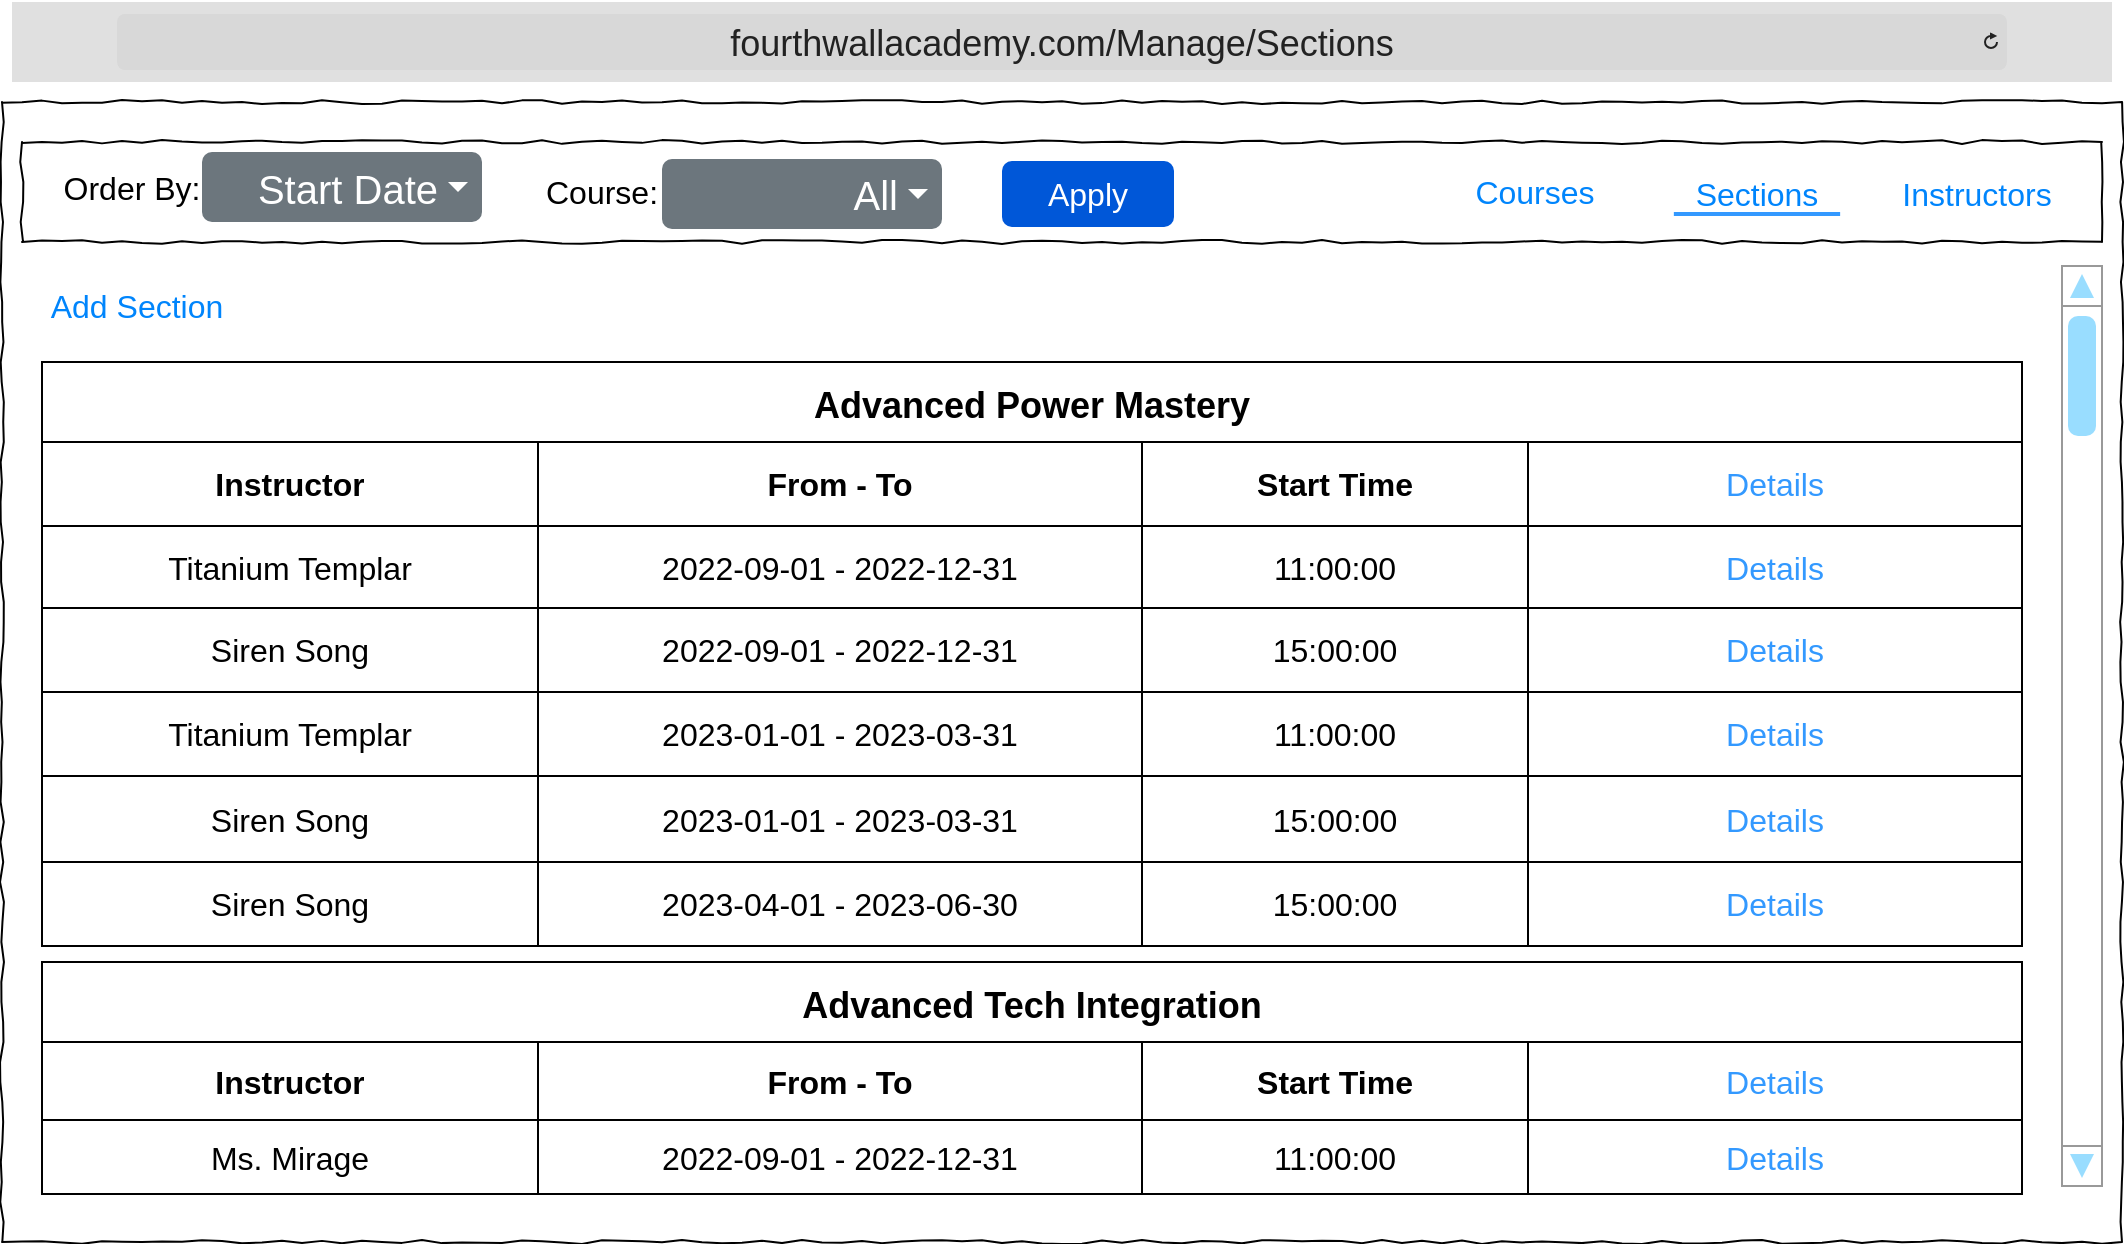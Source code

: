 <mxfile version="26.0.1">
  <diagram name="Page-1" id="03018318-947c-dd8e-b7a3-06fadd420f32">
    <mxGraphModel dx="3354" dy="1258" grid="1" gridSize="10" guides="1" tooltips="1" connect="1" arrows="1" fold="1" page="1" pageScale="1" pageWidth="1100" pageHeight="850" background="none" math="0" shadow="0">
      <root>
        <mxCell id="0" />
        <mxCell id="1" parent="0" />
        <mxCell id="677b7b8949515195-1" value="" style="whiteSpace=wrap;html=1;rounded=0;shadow=0;labelBackgroundColor=none;strokeColor=#000000;strokeWidth=1;fillColor=none;fontFamily=Verdana;fontSize=12;fontColor=#000000;align=center;comic=1;" parent="1" vertex="1">
          <mxGeometry x="20" y="60" width="1060" height="570" as="geometry" />
        </mxCell>
        <mxCell id="677b7b8949515195-10" value="" style="whiteSpace=wrap;html=1;rounded=0;shadow=0;labelBackgroundColor=none;strokeWidth=1;fillColor=none;fontFamily=Verdana;fontSize=12;align=center;comic=1;" parent="1" vertex="1">
          <mxGeometry x="30" y="80" width="1040" height="50" as="geometry" />
        </mxCell>
        <mxCell id="HjhiuZLruFTGGM_Ddv_2-103" value="" style="verticalLabelPosition=bottom;shadow=0;dashed=0;align=center;html=1;verticalAlign=top;strokeWidth=1;shape=mxgraph.mockup.navigation.scrollBar;strokeColor=#999999;barPos=98.611;fillColor2=#99ddff;strokeColor2=none;direction=north;" parent="1" vertex="1">
          <mxGeometry x="1050" y="142" width="20" height="460" as="geometry" />
        </mxCell>
        <mxCell id="HjhiuZLruFTGGM_Ddv_2-104" value="&lt;font style=&quot;font-size: 16px;&quot;&gt;Order By:&lt;/font&gt;" style="text;html=1;align=center;verticalAlign=middle;whiteSpace=wrap;rounded=0;" parent="1" vertex="1">
          <mxGeometry x="40" y="87.5" width="90" height="30" as="geometry" />
        </mxCell>
        <mxCell id="HjhiuZLruFTGGM_Ddv_2-106" value="&lt;font style=&quot;font-size: 20px;&quot;&gt;Start Date&lt;/font&gt;" style="html=1;shadow=0;dashed=0;shape=mxgraph.bootstrap.rrect;rSize=5;strokeColor=none;strokeWidth=1;fillColor=#6C767D;fontColor=#ffffff;whiteSpace=wrap;align=right;verticalAlign=middle;fontStyle=0;fontSize=14;spacingRight=20;" parent="1" vertex="1">
          <mxGeometry x="120" y="85" width="140" height="35" as="geometry" />
        </mxCell>
        <mxCell id="HjhiuZLruFTGGM_Ddv_2-107" value="" style="shape=triangle;direction=south;fillColor=#ffffff;strokeColor=none;perimeter=none;" parent="HjhiuZLruFTGGM_Ddv_2-106" vertex="1">
          <mxGeometry x="1" y="0.5" width="10" height="5" relative="1" as="geometry">
            <mxPoint x="-17" y="-2.5" as="offset" />
          </mxGeometry>
        </mxCell>
        <mxCell id="gBdz1FRmPUKY2ZFgMoxz-1" value="&lt;font style=&quot;font-size: 18px;&quot;&gt;fourthwallacademy.com/Manage/Sections&lt;/font&gt;" style="html=1;strokeWidth=1;shadow=0;dashed=0;shape=mxgraph.ios7ui.url;fillColor=#e0e0e0;strokeColor=#c0c0c0;buttonText=;strokeColor2=#222222;fontColor=#222222;fontSize=8;spacingTop=2;align=center;whiteSpace=wrap;" parent="1" vertex="1">
          <mxGeometry x="25" y="10" width="1050" height="40" as="geometry" />
        </mxCell>
        <mxCell id="tO5tG9X41Wg9TqtgTlxJ-1" value="Courses" style="html=1;shadow=0;dashed=0;shape=mxgraph.bootstrap.rrect;rSize=5;strokeColor=none;strokeWidth=1;fillColor=none;fontColor=#0085FC;whiteSpace=wrap;align=center;verticalAlign=middle;spacingLeft=0;fontStyle=0;fontSize=16;spacing=5;" parent="1" vertex="1">
          <mxGeometry x="739.35" y="85" width="95" height="40" as="geometry" />
        </mxCell>
        <mxCell id="tO5tG9X41Wg9TqtgTlxJ-2" value="Sections" style="html=1;shadow=0;dashed=0;shape=mxgraph.bootstrap.rrect;rSize=5;strokeColor=none;strokeWidth=1;fillColor=none;fontColor=#0085FC;whiteSpace=wrap;align=center;verticalAlign=middle;spacingLeft=0;fontStyle=0;fontSize=16;spacing=5;" parent="1" vertex="1">
          <mxGeometry x="850" y="86" width="95" height="40" as="geometry" />
        </mxCell>
        <mxCell id="tO5tG9X41Wg9TqtgTlxJ-3" value="Instructors" style="html=1;shadow=0;dashed=0;shape=mxgraph.bootstrap.rrect;rSize=5;strokeColor=none;strokeWidth=1;fillColor=none;fontColor=#0085FC;whiteSpace=wrap;align=center;verticalAlign=middle;spacingLeft=0;fontStyle=0;fontSize=16;spacing=5;" parent="1" vertex="1">
          <mxGeometry x="960" y="86" width="95" height="40" as="geometry" />
        </mxCell>
        <mxCell id="tO5tG9X41Wg9TqtgTlxJ-4" value="" style="line;strokeWidth=2;html=1;strokeColor=#3399FF;" parent="1" vertex="1">
          <mxGeometry x="855.92" y="111" width="83.15" height="10" as="geometry" />
        </mxCell>
        <mxCell id="tO5tG9X41Wg9TqtgTlxJ-61" value="Advanced Power Mastery" style="shape=table;startSize=40;container=1;collapsible=0;childLayout=tableLayout;strokeColor=default;fontSize=18;fontStyle=1" parent="1" vertex="1">
          <mxGeometry x="40" y="190" width="990" height="292" as="geometry" />
        </mxCell>
        <mxCell id="tO5tG9X41Wg9TqtgTlxJ-62" value="" style="shape=tableRow;horizontal=0;startSize=0;swimlaneHead=0;swimlaneBody=0;strokeColor=inherit;top=0;left=0;bottom=0;right=0;collapsible=0;dropTarget=0;fillColor=none;points=[[0,0.5],[1,0.5]];portConstraint=eastwest;fontSize=16;" parent="tO5tG9X41Wg9TqtgTlxJ-61" vertex="1">
          <mxGeometry y="40" width="990" height="42" as="geometry" />
        </mxCell>
        <mxCell id="tO5tG9X41Wg9TqtgTlxJ-63" value="&lt;b&gt;Instructor&lt;/b&gt;" style="shape=partialRectangle;html=1;whiteSpace=wrap;connectable=0;strokeColor=inherit;overflow=hidden;fillColor=none;top=0;left=0;bottom=0;right=0;pointerEvents=1;fontSize=16;" parent="tO5tG9X41Wg9TqtgTlxJ-62" vertex="1">
          <mxGeometry width="248" height="42" as="geometry">
            <mxRectangle width="248" height="42" as="alternateBounds" />
          </mxGeometry>
        </mxCell>
        <mxCell id="tO5tG9X41Wg9TqtgTlxJ-64" value="&lt;b&gt;From - To&lt;/b&gt;" style="shape=partialRectangle;html=1;whiteSpace=wrap;connectable=0;strokeColor=inherit;overflow=hidden;fillColor=none;top=0;left=0;bottom=0;right=0;pointerEvents=1;fontSize=16;" parent="tO5tG9X41Wg9TqtgTlxJ-62" vertex="1">
          <mxGeometry x="248" width="302" height="42" as="geometry">
            <mxRectangle width="302" height="42" as="alternateBounds" />
          </mxGeometry>
        </mxCell>
        <mxCell id="tO5tG9X41Wg9TqtgTlxJ-65" value="&lt;b&gt;Start Time&lt;/b&gt;" style="shape=partialRectangle;html=1;whiteSpace=wrap;connectable=0;strokeColor=inherit;overflow=hidden;fillColor=none;top=0;left=0;bottom=0;right=0;pointerEvents=1;fontSize=16;" parent="tO5tG9X41Wg9TqtgTlxJ-62" vertex="1">
          <mxGeometry x="550" width="193" height="42" as="geometry">
            <mxRectangle width="193" height="42" as="alternateBounds" />
          </mxGeometry>
        </mxCell>
        <mxCell id="tO5tG9X41Wg9TqtgTlxJ-74" value="&lt;font color=&quot;#3399ff&quot;&gt;Details&lt;/font&gt;" style="shape=partialRectangle;html=1;whiteSpace=wrap;connectable=0;strokeColor=inherit;overflow=hidden;fillColor=none;top=0;left=0;bottom=0;right=0;pointerEvents=1;fontSize=16;" parent="tO5tG9X41Wg9TqtgTlxJ-62" vertex="1">
          <mxGeometry x="743" width="247" height="42" as="geometry">
            <mxRectangle width="247" height="42" as="alternateBounds" />
          </mxGeometry>
        </mxCell>
        <mxCell id="tO5tG9X41Wg9TqtgTlxJ-66" value="" style="shape=tableRow;horizontal=0;startSize=0;swimlaneHead=0;swimlaneBody=0;strokeColor=inherit;top=0;left=0;bottom=0;right=0;collapsible=0;dropTarget=0;fillColor=none;points=[[0,0.5],[1,0.5]];portConstraint=eastwest;fontSize=16;" parent="tO5tG9X41Wg9TqtgTlxJ-61" vertex="1">
          <mxGeometry y="82" width="990" height="41" as="geometry" />
        </mxCell>
        <mxCell id="tO5tG9X41Wg9TqtgTlxJ-67" value="Titanium Templar" style="shape=partialRectangle;html=1;whiteSpace=wrap;connectable=0;strokeColor=inherit;overflow=hidden;fillColor=none;top=0;left=0;bottom=0;right=0;pointerEvents=1;fontSize=16;" parent="tO5tG9X41Wg9TqtgTlxJ-66" vertex="1">
          <mxGeometry width="248" height="41" as="geometry">
            <mxRectangle width="248" height="41" as="alternateBounds" />
          </mxGeometry>
        </mxCell>
        <mxCell id="tO5tG9X41Wg9TqtgTlxJ-68" value="2022-09-01 -&amp;nbsp;2022-12-31" style="shape=partialRectangle;html=1;whiteSpace=wrap;connectable=0;strokeColor=inherit;overflow=hidden;fillColor=none;top=0;left=0;bottom=0;right=0;pointerEvents=1;fontSize=16;" parent="tO5tG9X41Wg9TqtgTlxJ-66" vertex="1">
          <mxGeometry x="248" width="302" height="41" as="geometry">
            <mxRectangle width="302" height="41" as="alternateBounds" />
          </mxGeometry>
        </mxCell>
        <mxCell id="tO5tG9X41Wg9TqtgTlxJ-69" value="11:00:00" style="shape=partialRectangle;html=1;whiteSpace=wrap;connectable=0;strokeColor=inherit;overflow=hidden;fillColor=none;top=0;left=0;bottom=0;right=0;pointerEvents=1;fontSize=16;" parent="tO5tG9X41Wg9TqtgTlxJ-66" vertex="1">
          <mxGeometry x="550" width="193" height="41" as="geometry">
            <mxRectangle width="193" height="41" as="alternateBounds" />
          </mxGeometry>
        </mxCell>
        <mxCell id="tO5tG9X41Wg9TqtgTlxJ-75" value="&lt;span style=&quot;color: rgb(51, 153, 255);&quot;&gt;Details&lt;/span&gt;" style="shape=partialRectangle;html=1;whiteSpace=wrap;connectable=0;strokeColor=inherit;overflow=hidden;fillColor=none;top=0;left=0;bottom=0;right=0;pointerEvents=1;fontSize=16;" parent="tO5tG9X41Wg9TqtgTlxJ-66" vertex="1">
          <mxGeometry x="743" width="247" height="41" as="geometry">
            <mxRectangle width="247" height="41" as="alternateBounds" />
          </mxGeometry>
        </mxCell>
        <mxCell id="tO5tG9X41Wg9TqtgTlxJ-70" value="" style="shape=tableRow;horizontal=0;startSize=0;swimlaneHead=0;swimlaneBody=0;strokeColor=inherit;top=0;left=0;bottom=0;right=0;collapsible=0;dropTarget=0;fillColor=none;points=[[0,0.5],[1,0.5]];portConstraint=eastwest;fontSize=16;" parent="tO5tG9X41Wg9TqtgTlxJ-61" vertex="1">
          <mxGeometry y="123" width="990" height="42" as="geometry" />
        </mxCell>
        <mxCell id="tO5tG9X41Wg9TqtgTlxJ-71" value="Siren Song" style="shape=partialRectangle;html=1;whiteSpace=wrap;connectable=0;strokeColor=inherit;overflow=hidden;fillColor=none;top=0;left=0;bottom=0;right=0;pointerEvents=1;fontSize=16;" parent="tO5tG9X41Wg9TqtgTlxJ-70" vertex="1">
          <mxGeometry width="248" height="42" as="geometry">
            <mxRectangle width="248" height="42" as="alternateBounds" />
          </mxGeometry>
        </mxCell>
        <mxCell id="tO5tG9X41Wg9TqtgTlxJ-72" value="2022-09-01 -&amp;nbsp;2022-12-31" style="shape=partialRectangle;html=1;whiteSpace=wrap;connectable=0;strokeColor=inherit;overflow=hidden;fillColor=none;top=0;left=0;bottom=0;right=0;pointerEvents=1;fontSize=16;" parent="tO5tG9X41Wg9TqtgTlxJ-70" vertex="1">
          <mxGeometry x="248" width="302" height="42" as="geometry">
            <mxRectangle width="302" height="42" as="alternateBounds" />
          </mxGeometry>
        </mxCell>
        <mxCell id="tO5tG9X41Wg9TqtgTlxJ-73" value="15:00:00" style="shape=partialRectangle;html=1;whiteSpace=wrap;connectable=0;strokeColor=inherit;overflow=hidden;fillColor=none;top=0;left=0;bottom=0;right=0;pointerEvents=1;fontSize=16;" parent="tO5tG9X41Wg9TqtgTlxJ-70" vertex="1">
          <mxGeometry x="550" width="193" height="42" as="geometry">
            <mxRectangle width="193" height="42" as="alternateBounds" />
          </mxGeometry>
        </mxCell>
        <mxCell id="tO5tG9X41Wg9TqtgTlxJ-76" value="&lt;span style=&quot;color: rgb(51, 153, 255);&quot;&gt;Details&lt;/span&gt;" style="shape=partialRectangle;html=1;whiteSpace=wrap;connectable=0;strokeColor=inherit;overflow=hidden;fillColor=none;top=0;left=0;bottom=0;right=0;pointerEvents=1;fontSize=16;" parent="tO5tG9X41Wg9TqtgTlxJ-70" vertex="1">
          <mxGeometry x="743" width="247" height="42" as="geometry">
            <mxRectangle width="247" height="42" as="alternateBounds" />
          </mxGeometry>
        </mxCell>
        <mxCell id="tO5tG9X41Wg9TqtgTlxJ-80" style="shape=tableRow;horizontal=0;startSize=0;swimlaneHead=0;swimlaneBody=0;strokeColor=inherit;top=0;left=0;bottom=0;right=0;collapsible=0;dropTarget=0;fillColor=none;points=[[0,0.5],[1,0.5]];portConstraint=eastwest;fontSize=16;" parent="tO5tG9X41Wg9TqtgTlxJ-61" vertex="1">
          <mxGeometry y="165" width="990" height="42" as="geometry" />
        </mxCell>
        <mxCell id="tO5tG9X41Wg9TqtgTlxJ-81" value="Titanium Templar" style="shape=partialRectangle;html=1;whiteSpace=wrap;connectable=0;strokeColor=inherit;overflow=hidden;fillColor=none;top=0;left=0;bottom=0;right=0;pointerEvents=1;fontSize=16;" parent="tO5tG9X41Wg9TqtgTlxJ-80" vertex="1">
          <mxGeometry width="248" height="42" as="geometry">
            <mxRectangle width="248" height="42" as="alternateBounds" />
          </mxGeometry>
        </mxCell>
        <mxCell id="tO5tG9X41Wg9TqtgTlxJ-82" value="2023-01-01 -&amp;nbsp;2023-03-31" style="shape=partialRectangle;html=1;whiteSpace=wrap;connectable=0;strokeColor=inherit;overflow=hidden;fillColor=none;top=0;left=0;bottom=0;right=0;pointerEvents=1;fontSize=16;" parent="tO5tG9X41Wg9TqtgTlxJ-80" vertex="1">
          <mxGeometry x="248" width="302" height="42" as="geometry">
            <mxRectangle width="302" height="42" as="alternateBounds" />
          </mxGeometry>
        </mxCell>
        <mxCell id="tO5tG9X41Wg9TqtgTlxJ-83" value="11:00:00" style="shape=partialRectangle;html=1;whiteSpace=wrap;connectable=0;strokeColor=inherit;overflow=hidden;fillColor=none;top=0;left=0;bottom=0;right=0;pointerEvents=1;fontSize=16;" parent="tO5tG9X41Wg9TqtgTlxJ-80" vertex="1">
          <mxGeometry x="550" width="193" height="42" as="geometry">
            <mxRectangle width="193" height="42" as="alternateBounds" />
          </mxGeometry>
        </mxCell>
        <mxCell id="tO5tG9X41Wg9TqtgTlxJ-84" value="&lt;span style=&quot;color: rgb(51, 153, 255);&quot;&gt;Details&lt;/span&gt;" style="shape=partialRectangle;html=1;whiteSpace=wrap;connectable=0;strokeColor=inherit;overflow=hidden;fillColor=none;top=0;left=0;bottom=0;right=0;pointerEvents=1;fontSize=16;" parent="tO5tG9X41Wg9TqtgTlxJ-80" vertex="1">
          <mxGeometry x="743" width="247" height="42" as="geometry">
            <mxRectangle width="247" height="42" as="alternateBounds" />
          </mxGeometry>
        </mxCell>
        <mxCell id="tO5tG9X41Wg9TqtgTlxJ-85" style="shape=tableRow;horizontal=0;startSize=0;swimlaneHead=0;swimlaneBody=0;strokeColor=inherit;top=0;left=0;bottom=0;right=0;collapsible=0;dropTarget=0;fillColor=none;points=[[0,0.5],[1,0.5]];portConstraint=eastwest;fontSize=16;" parent="tO5tG9X41Wg9TqtgTlxJ-61" vertex="1">
          <mxGeometry y="207" width="990" height="43" as="geometry" />
        </mxCell>
        <mxCell id="tO5tG9X41Wg9TqtgTlxJ-86" value="Siren Song" style="shape=partialRectangle;html=1;whiteSpace=wrap;connectable=0;strokeColor=inherit;overflow=hidden;fillColor=none;top=0;left=0;bottom=0;right=0;pointerEvents=1;fontSize=16;" parent="tO5tG9X41Wg9TqtgTlxJ-85" vertex="1">
          <mxGeometry width="248" height="43" as="geometry">
            <mxRectangle width="248" height="43" as="alternateBounds" />
          </mxGeometry>
        </mxCell>
        <mxCell id="tO5tG9X41Wg9TqtgTlxJ-87" value="2023-01-01 -&amp;nbsp;2023-03-31" style="shape=partialRectangle;html=1;whiteSpace=wrap;connectable=0;strokeColor=inherit;overflow=hidden;fillColor=none;top=0;left=0;bottom=0;right=0;pointerEvents=1;fontSize=16;" parent="tO5tG9X41Wg9TqtgTlxJ-85" vertex="1">
          <mxGeometry x="248" width="302" height="43" as="geometry">
            <mxRectangle width="302" height="43" as="alternateBounds" />
          </mxGeometry>
        </mxCell>
        <mxCell id="tO5tG9X41Wg9TqtgTlxJ-88" value="15:00:00" style="shape=partialRectangle;html=1;whiteSpace=wrap;connectable=0;strokeColor=inherit;overflow=hidden;fillColor=none;top=0;left=0;bottom=0;right=0;pointerEvents=1;fontSize=16;" parent="tO5tG9X41Wg9TqtgTlxJ-85" vertex="1">
          <mxGeometry x="550" width="193" height="43" as="geometry">
            <mxRectangle width="193" height="43" as="alternateBounds" />
          </mxGeometry>
        </mxCell>
        <mxCell id="tO5tG9X41Wg9TqtgTlxJ-89" value="&lt;span style=&quot;color: rgb(51, 153, 255);&quot;&gt;Details&lt;/span&gt;" style="shape=partialRectangle;html=1;whiteSpace=wrap;connectable=0;strokeColor=inherit;overflow=hidden;fillColor=none;top=0;left=0;bottom=0;right=0;pointerEvents=1;fontSize=16;" parent="tO5tG9X41Wg9TqtgTlxJ-85" vertex="1">
          <mxGeometry x="743" width="247" height="43" as="geometry">
            <mxRectangle width="247" height="43" as="alternateBounds" />
          </mxGeometry>
        </mxCell>
        <mxCell id="tO5tG9X41Wg9TqtgTlxJ-90" style="shape=tableRow;horizontal=0;startSize=0;swimlaneHead=0;swimlaneBody=0;strokeColor=inherit;top=0;left=0;bottom=0;right=0;collapsible=0;dropTarget=0;fillColor=none;points=[[0,0.5],[1,0.5]];portConstraint=eastwest;fontSize=16;" parent="tO5tG9X41Wg9TqtgTlxJ-61" vertex="1">
          <mxGeometry y="250" width="990" height="42" as="geometry" />
        </mxCell>
        <mxCell id="tO5tG9X41Wg9TqtgTlxJ-91" value="Siren Song" style="shape=partialRectangle;html=1;whiteSpace=wrap;connectable=0;strokeColor=inherit;overflow=hidden;fillColor=none;top=0;left=0;bottom=0;right=0;pointerEvents=1;fontSize=16;" parent="tO5tG9X41Wg9TqtgTlxJ-90" vertex="1">
          <mxGeometry width="248" height="42" as="geometry">
            <mxRectangle width="248" height="42" as="alternateBounds" />
          </mxGeometry>
        </mxCell>
        <mxCell id="tO5tG9X41Wg9TqtgTlxJ-92" value="2023-04-01 - 2023-06-30" style="shape=partialRectangle;html=1;whiteSpace=wrap;connectable=0;strokeColor=inherit;overflow=hidden;fillColor=none;top=0;left=0;bottom=0;right=0;pointerEvents=1;fontSize=16;" parent="tO5tG9X41Wg9TqtgTlxJ-90" vertex="1">
          <mxGeometry x="248" width="302" height="42" as="geometry">
            <mxRectangle width="302" height="42" as="alternateBounds" />
          </mxGeometry>
        </mxCell>
        <mxCell id="tO5tG9X41Wg9TqtgTlxJ-93" value="15:00:00" style="shape=partialRectangle;html=1;whiteSpace=wrap;connectable=0;strokeColor=inherit;overflow=hidden;fillColor=none;top=0;left=0;bottom=0;right=0;pointerEvents=1;fontSize=16;" parent="tO5tG9X41Wg9TqtgTlxJ-90" vertex="1">
          <mxGeometry x="550" width="193" height="42" as="geometry">
            <mxRectangle width="193" height="42" as="alternateBounds" />
          </mxGeometry>
        </mxCell>
        <mxCell id="tO5tG9X41Wg9TqtgTlxJ-94" value="&lt;span style=&quot;color: rgb(51, 153, 255);&quot;&gt;Details&lt;/span&gt;" style="shape=partialRectangle;html=1;whiteSpace=wrap;connectable=0;strokeColor=inherit;overflow=hidden;fillColor=none;top=0;left=0;bottom=0;right=0;pointerEvents=1;fontSize=16;" parent="tO5tG9X41Wg9TqtgTlxJ-90" vertex="1">
          <mxGeometry x="743" width="247" height="42" as="geometry">
            <mxRectangle width="247" height="42" as="alternateBounds" />
          </mxGeometry>
        </mxCell>
        <mxCell id="tO5tG9X41Wg9TqtgTlxJ-95" value="Advanced Tech Integration" style="shape=table;startSize=40;container=1;collapsible=0;childLayout=tableLayout;strokeColor=default;fontSize=18;fontStyle=1" parent="1" vertex="1">
          <mxGeometry x="40" y="490" width="990" height="116" as="geometry" />
        </mxCell>
        <mxCell id="tO5tG9X41Wg9TqtgTlxJ-96" value="" style="shape=tableRow;horizontal=0;startSize=0;swimlaneHead=0;swimlaneBody=0;strokeColor=inherit;top=0;left=0;bottom=0;right=0;collapsible=0;dropTarget=0;fillColor=none;points=[[0,0.5],[1,0.5]];portConstraint=eastwest;fontSize=16;" parent="tO5tG9X41Wg9TqtgTlxJ-95" vertex="1">
          <mxGeometry y="40" width="990" height="39" as="geometry" />
        </mxCell>
        <mxCell id="tO5tG9X41Wg9TqtgTlxJ-97" value="&lt;b&gt;Instructor&lt;/b&gt;" style="shape=partialRectangle;html=1;whiteSpace=wrap;connectable=0;strokeColor=inherit;overflow=hidden;fillColor=none;top=0;left=0;bottom=0;right=0;pointerEvents=1;fontSize=16;" parent="tO5tG9X41Wg9TqtgTlxJ-96" vertex="1">
          <mxGeometry width="248" height="39" as="geometry">
            <mxRectangle width="248" height="39" as="alternateBounds" />
          </mxGeometry>
        </mxCell>
        <mxCell id="tO5tG9X41Wg9TqtgTlxJ-98" value="&lt;b&gt;From - To&lt;/b&gt;" style="shape=partialRectangle;html=1;whiteSpace=wrap;connectable=0;strokeColor=inherit;overflow=hidden;fillColor=none;top=0;left=0;bottom=0;right=0;pointerEvents=1;fontSize=16;" parent="tO5tG9X41Wg9TqtgTlxJ-96" vertex="1">
          <mxGeometry x="248" width="302" height="39" as="geometry">
            <mxRectangle width="302" height="39" as="alternateBounds" />
          </mxGeometry>
        </mxCell>
        <mxCell id="tO5tG9X41Wg9TqtgTlxJ-99" value="&lt;b&gt;Start Time&lt;/b&gt;" style="shape=partialRectangle;html=1;whiteSpace=wrap;connectable=0;strokeColor=inherit;overflow=hidden;fillColor=none;top=0;left=0;bottom=0;right=0;pointerEvents=1;fontSize=16;" parent="tO5tG9X41Wg9TqtgTlxJ-96" vertex="1">
          <mxGeometry x="550" width="193" height="39" as="geometry">
            <mxRectangle width="193" height="39" as="alternateBounds" />
          </mxGeometry>
        </mxCell>
        <mxCell id="tO5tG9X41Wg9TqtgTlxJ-100" value="&lt;span style=&quot;color: rgb(51, 153, 255);&quot;&gt;Details&lt;/span&gt;" style="shape=partialRectangle;html=1;whiteSpace=wrap;connectable=0;strokeColor=inherit;overflow=hidden;fillColor=none;top=0;left=0;bottom=0;right=0;pointerEvents=1;fontSize=16;" parent="tO5tG9X41Wg9TqtgTlxJ-96" vertex="1">
          <mxGeometry x="743" width="247" height="39" as="geometry">
            <mxRectangle width="247" height="39" as="alternateBounds" />
          </mxGeometry>
        </mxCell>
        <mxCell id="tO5tG9X41Wg9TqtgTlxJ-101" value="" style="shape=tableRow;horizontal=0;startSize=0;swimlaneHead=0;swimlaneBody=0;strokeColor=inherit;top=0;left=0;bottom=0;right=0;collapsible=0;dropTarget=0;fillColor=none;points=[[0,0.5],[1,0.5]];portConstraint=eastwest;fontSize=16;" parent="tO5tG9X41Wg9TqtgTlxJ-95" vertex="1">
          <mxGeometry y="79" width="990" height="37" as="geometry" />
        </mxCell>
        <mxCell id="tO5tG9X41Wg9TqtgTlxJ-102" value="Ms. Mirage" style="shape=partialRectangle;html=1;whiteSpace=wrap;connectable=0;strokeColor=inherit;overflow=hidden;fillColor=none;top=0;left=0;bottom=0;right=0;pointerEvents=1;fontSize=16;" parent="tO5tG9X41Wg9TqtgTlxJ-101" vertex="1">
          <mxGeometry width="248" height="37" as="geometry">
            <mxRectangle width="248" height="37" as="alternateBounds" />
          </mxGeometry>
        </mxCell>
        <mxCell id="tO5tG9X41Wg9TqtgTlxJ-103" value="2022-09-01 - 2022-12-31" style="shape=partialRectangle;html=1;whiteSpace=wrap;connectable=0;strokeColor=inherit;overflow=hidden;fillColor=none;top=0;left=0;bottom=0;right=0;pointerEvents=1;fontSize=16;" parent="tO5tG9X41Wg9TqtgTlxJ-101" vertex="1">
          <mxGeometry x="248" width="302" height="37" as="geometry">
            <mxRectangle width="302" height="37" as="alternateBounds" />
          </mxGeometry>
        </mxCell>
        <mxCell id="tO5tG9X41Wg9TqtgTlxJ-104" value="11:00:00" style="shape=partialRectangle;html=1;whiteSpace=wrap;connectable=0;strokeColor=inherit;overflow=hidden;fillColor=none;top=0;left=0;bottom=0;right=0;pointerEvents=1;fontSize=16;" parent="tO5tG9X41Wg9TqtgTlxJ-101" vertex="1">
          <mxGeometry x="550" width="193" height="37" as="geometry">
            <mxRectangle width="193" height="37" as="alternateBounds" />
          </mxGeometry>
        </mxCell>
        <mxCell id="tO5tG9X41Wg9TqtgTlxJ-105" value="&lt;span style=&quot;color: rgb(51, 153, 255);&quot;&gt;Details&lt;/span&gt;" style="shape=partialRectangle;html=1;whiteSpace=wrap;connectable=0;strokeColor=inherit;overflow=hidden;fillColor=none;top=0;left=0;bottom=0;right=0;pointerEvents=1;fontSize=16;" parent="tO5tG9X41Wg9TqtgTlxJ-101" vertex="1">
          <mxGeometry x="743" width="247" height="37" as="geometry">
            <mxRectangle width="247" height="37" as="alternateBounds" />
          </mxGeometry>
        </mxCell>
        <mxCell id="0OKqhLGBSDTET0gaC4oV-1" value="&lt;font style=&quot;font-size: 16px;&quot;&gt;Course:&lt;/font&gt;" style="text;html=1;align=center;verticalAlign=middle;whiteSpace=wrap;rounded=0;" parent="1" vertex="1">
          <mxGeometry x="290" y="90" width="60" height="30" as="geometry" />
        </mxCell>
        <mxCell id="0OKqhLGBSDTET0gaC4oV-2" value="&lt;font style=&quot;font-size: 20px;&quot;&gt;All&lt;/font&gt;" style="html=1;shadow=0;dashed=0;shape=mxgraph.bootstrap.rrect;rSize=5;strokeColor=none;strokeWidth=1;fillColor=#6C767D;fontColor=#ffffff;whiteSpace=wrap;align=right;verticalAlign=middle;fontStyle=0;fontSize=14;spacingRight=20;" parent="1" vertex="1">
          <mxGeometry x="350" y="88.5" width="140" height="35" as="geometry" />
        </mxCell>
        <mxCell id="0OKqhLGBSDTET0gaC4oV-3" value="" style="shape=triangle;direction=south;fillColor=#ffffff;strokeColor=none;perimeter=none;" parent="0OKqhLGBSDTET0gaC4oV-2" vertex="1">
          <mxGeometry x="1" y="0.5" width="10" height="5" relative="1" as="geometry">
            <mxPoint x="-17" y="-2.5" as="offset" />
          </mxGeometry>
        </mxCell>
        <mxCell id="0OKqhLGBSDTET0gaC4oV-4" value="&lt;font style=&quot;font-size: 16px;&quot;&gt;Apply&lt;/font&gt;" style="rounded=1;fillColor=#0057D8;strokeColor=none;html=1;whiteSpace=wrap;fontColor=#ffffff;align=center;verticalAlign=middle;fontStyle=0;fontSize=12;sketch=0;" parent="1" vertex="1">
          <mxGeometry x="520" y="89.5" width="86" height="33" as="geometry" />
        </mxCell>
        <mxCell id="I1E0HHeERDVE4gLx4jid-1" value="Add Section" style="html=1;shadow=0;dashed=0;shape=mxgraph.bootstrap.rrect;rSize=5;strokeColor=none;strokeWidth=1;fillColor=none;fontColor=#0085FC;whiteSpace=wrap;align=center;verticalAlign=middle;spacingLeft=0;fontStyle=0;fontSize=16;spacing=5;" parent="1" vertex="1">
          <mxGeometry x="40" y="142" width="95" height="40" as="geometry" />
        </mxCell>
      </root>
    </mxGraphModel>
  </diagram>
</mxfile>
